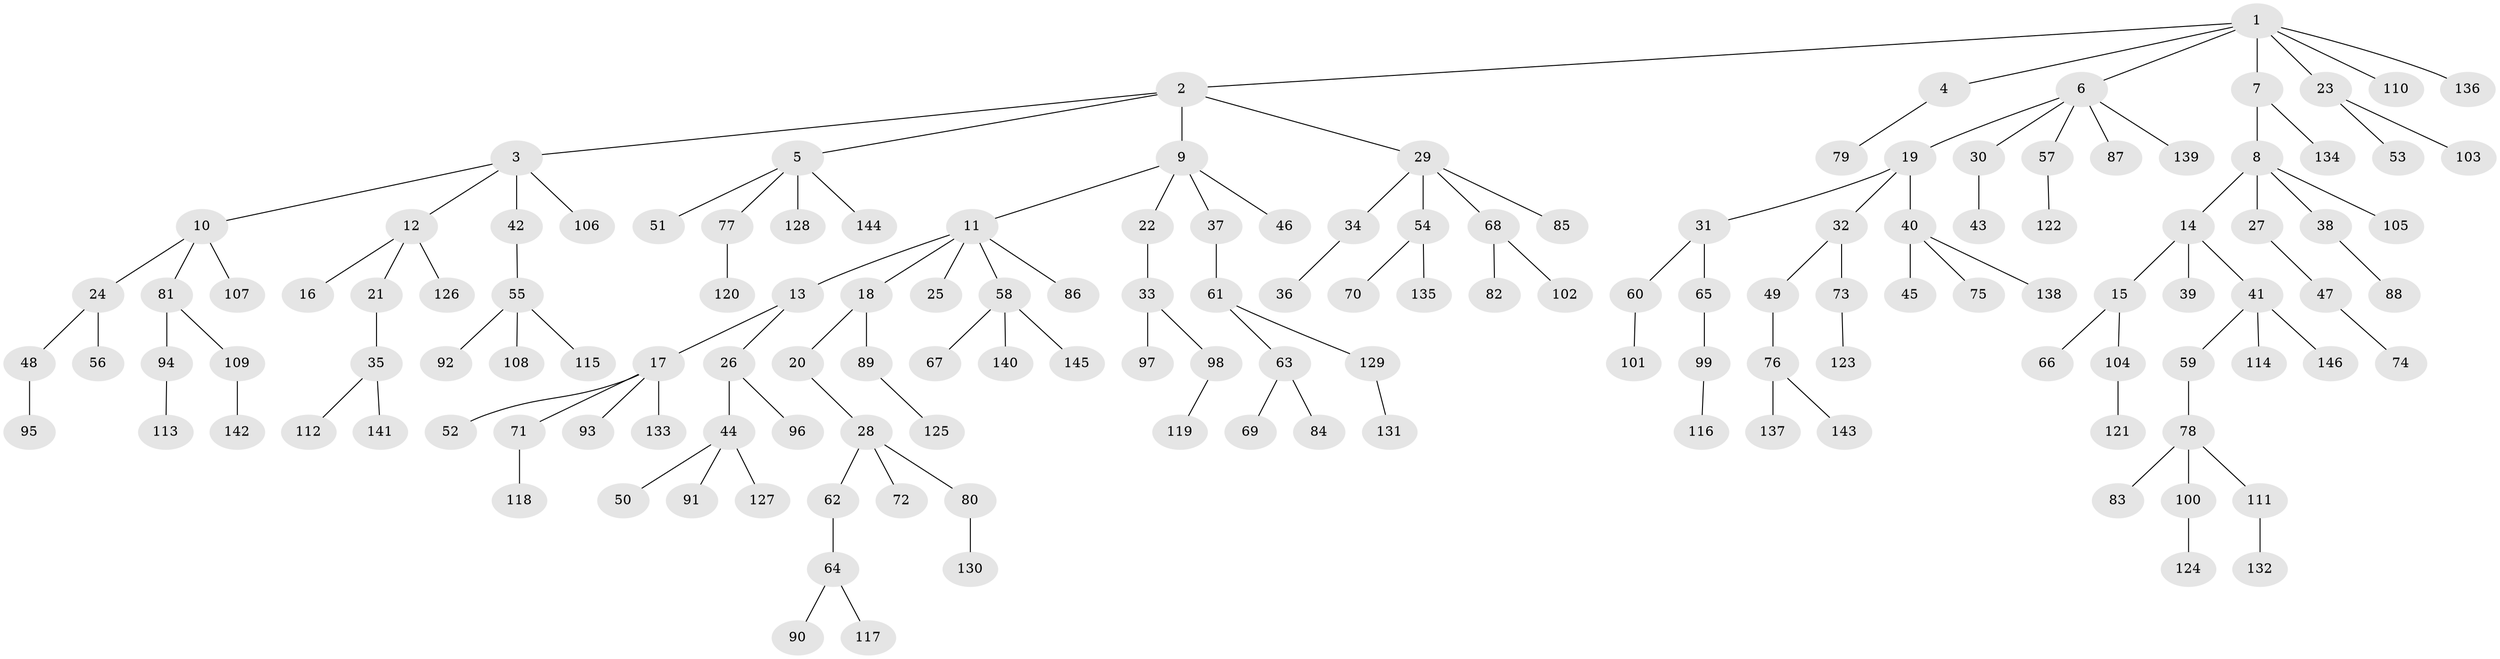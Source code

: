 // coarse degree distribution, {6: 0.02857142857142857, 5: 0.0380952380952381, 1: 0.5619047619047619, 2: 0.2, 7: 0.009523809523809525, 4: 0.05714285714285714, 8: 0.009523809523809525, 3: 0.09523809523809523}
// Generated by graph-tools (version 1.1) at 2025/24/03/03/25 07:24:08]
// undirected, 146 vertices, 145 edges
graph export_dot {
graph [start="1"]
  node [color=gray90,style=filled];
  1;
  2;
  3;
  4;
  5;
  6;
  7;
  8;
  9;
  10;
  11;
  12;
  13;
  14;
  15;
  16;
  17;
  18;
  19;
  20;
  21;
  22;
  23;
  24;
  25;
  26;
  27;
  28;
  29;
  30;
  31;
  32;
  33;
  34;
  35;
  36;
  37;
  38;
  39;
  40;
  41;
  42;
  43;
  44;
  45;
  46;
  47;
  48;
  49;
  50;
  51;
  52;
  53;
  54;
  55;
  56;
  57;
  58;
  59;
  60;
  61;
  62;
  63;
  64;
  65;
  66;
  67;
  68;
  69;
  70;
  71;
  72;
  73;
  74;
  75;
  76;
  77;
  78;
  79;
  80;
  81;
  82;
  83;
  84;
  85;
  86;
  87;
  88;
  89;
  90;
  91;
  92;
  93;
  94;
  95;
  96;
  97;
  98;
  99;
  100;
  101;
  102;
  103;
  104;
  105;
  106;
  107;
  108;
  109;
  110;
  111;
  112;
  113;
  114;
  115;
  116;
  117;
  118;
  119;
  120;
  121;
  122;
  123;
  124;
  125;
  126;
  127;
  128;
  129;
  130;
  131;
  132;
  133;
  134;
  135;
  136;
  137;
  138;
  139;
  140;
  141;
  142;
  143;
  144;
  145;
  146;
  1 -- 2;
  1 -- 4;
  1 -- 6;
  1 -- 7;
  1 -- 23;
  1 -- 110;
  1 -- 136;
  2 -- 3;
  2 -- 5;
  2 -- 9;
  2 -- 29;
  3 -- 10;
  3 -- 12;
  3 -- 42;
  3 -- 106;
  4 -- 79;
  5 -- 51;
  5 -- 77;
  5 -- 128;
  5 -- 144;
  6 -- 19;
  6 -- 30;
  6 -- 57;
  6 -- 87;
  6 -- 139;
  7 -- 8;
  7 -- 134;
  8 -- 14;
  8 -- 27;
  8 -- 38;
  8 -- 105;
  9 -- 11;
  9 -- 22;
  9 -- 37;
  9 -- 46;
  10 -- 24;
  10 -- 81;
  10 -- 107;
  11 -- 13;
  11 -- 18;
  11 -- 25;
  11 -- 58;
  11 -- 86;
  12 -- 16;
  12 -- 21;
  12 -- 126;
  13 -- 17;
  13 -- 26;
  14 -- 15;
  14 -- 39;
  14 -- 41;
  15 -- 66;
  15 -- 104;
  17 -- 52;
  17 -- 71;
  17 -- 93;
  17 -- 133;
  18 -- 20;
  18 -- 89;
  19 -- 31;
  19 -- 32;
  19 -- 40;
  20 -- 28;
  21 -- 35;
  22 -- 33;
  23 -- 53;
  23 -- 103;
  24 -- 48;
  24 -- 56;
  26 -- 44;
  26 -- 96;
  27 -- 47;
  28 -- 62;
  28 -- 72;
  28 -- 80;
  29 -- 34;
  29 -- 54;
  29 -- 68;
  29 -- 85;
  30 -- 43;
  31 -- 60;
  31 -- 65;
  32 -- 49;
  32 -- 73;
  33 -- 97;
  33 -- 98;
  34 -- 36;
  35 -- 112;
  35 -- 141;
  37 -- 61;
  38 -- 88;
  40 -- 45;
  40 -- 75;
  40 -- 138;
  41 -- 59;
  41 -- 114;
  41 -- 146;
  42 -- 55;
  44 -- 50;
  44 -- 91;
  44 -- 127;
  47 -- 74;
  48 -- 95;
  49 -- 76;
  54 -- 70;
  54 -- 135;
  55 -- 92;
  55 -- 108;
  55 -- 115;
  57 -- 122;
  58 -- 67;
  58 -- 140;
  58 -- 145;
  59 -- 78;
  60 -- 101;
  61 -- 63;
  61 -- 129;
  62 -- 64;
  63 -- 69;
  63 -- 84;
  64 -- 90;
  64 -- 117;
  65 -- 99;
  68 -- 82;
  68 -- 102;
  71 -- 118;
  73 -- 123;
  76 -- 137;
  76 -- 143;
  77 -- 120;
  78 -- 83;
  78 -- 100;
  78 -- 111;
  80 -- 130;
  81 -- 94;
  81 -- 109;
  89 -- 125;
  94 -- 113;
  98 -- 119;
  99 -- 116;
  100 -- 124;
  104 -- 121;
  109 -- 142;
  111 -- 132;
  129 -- 131;
}
